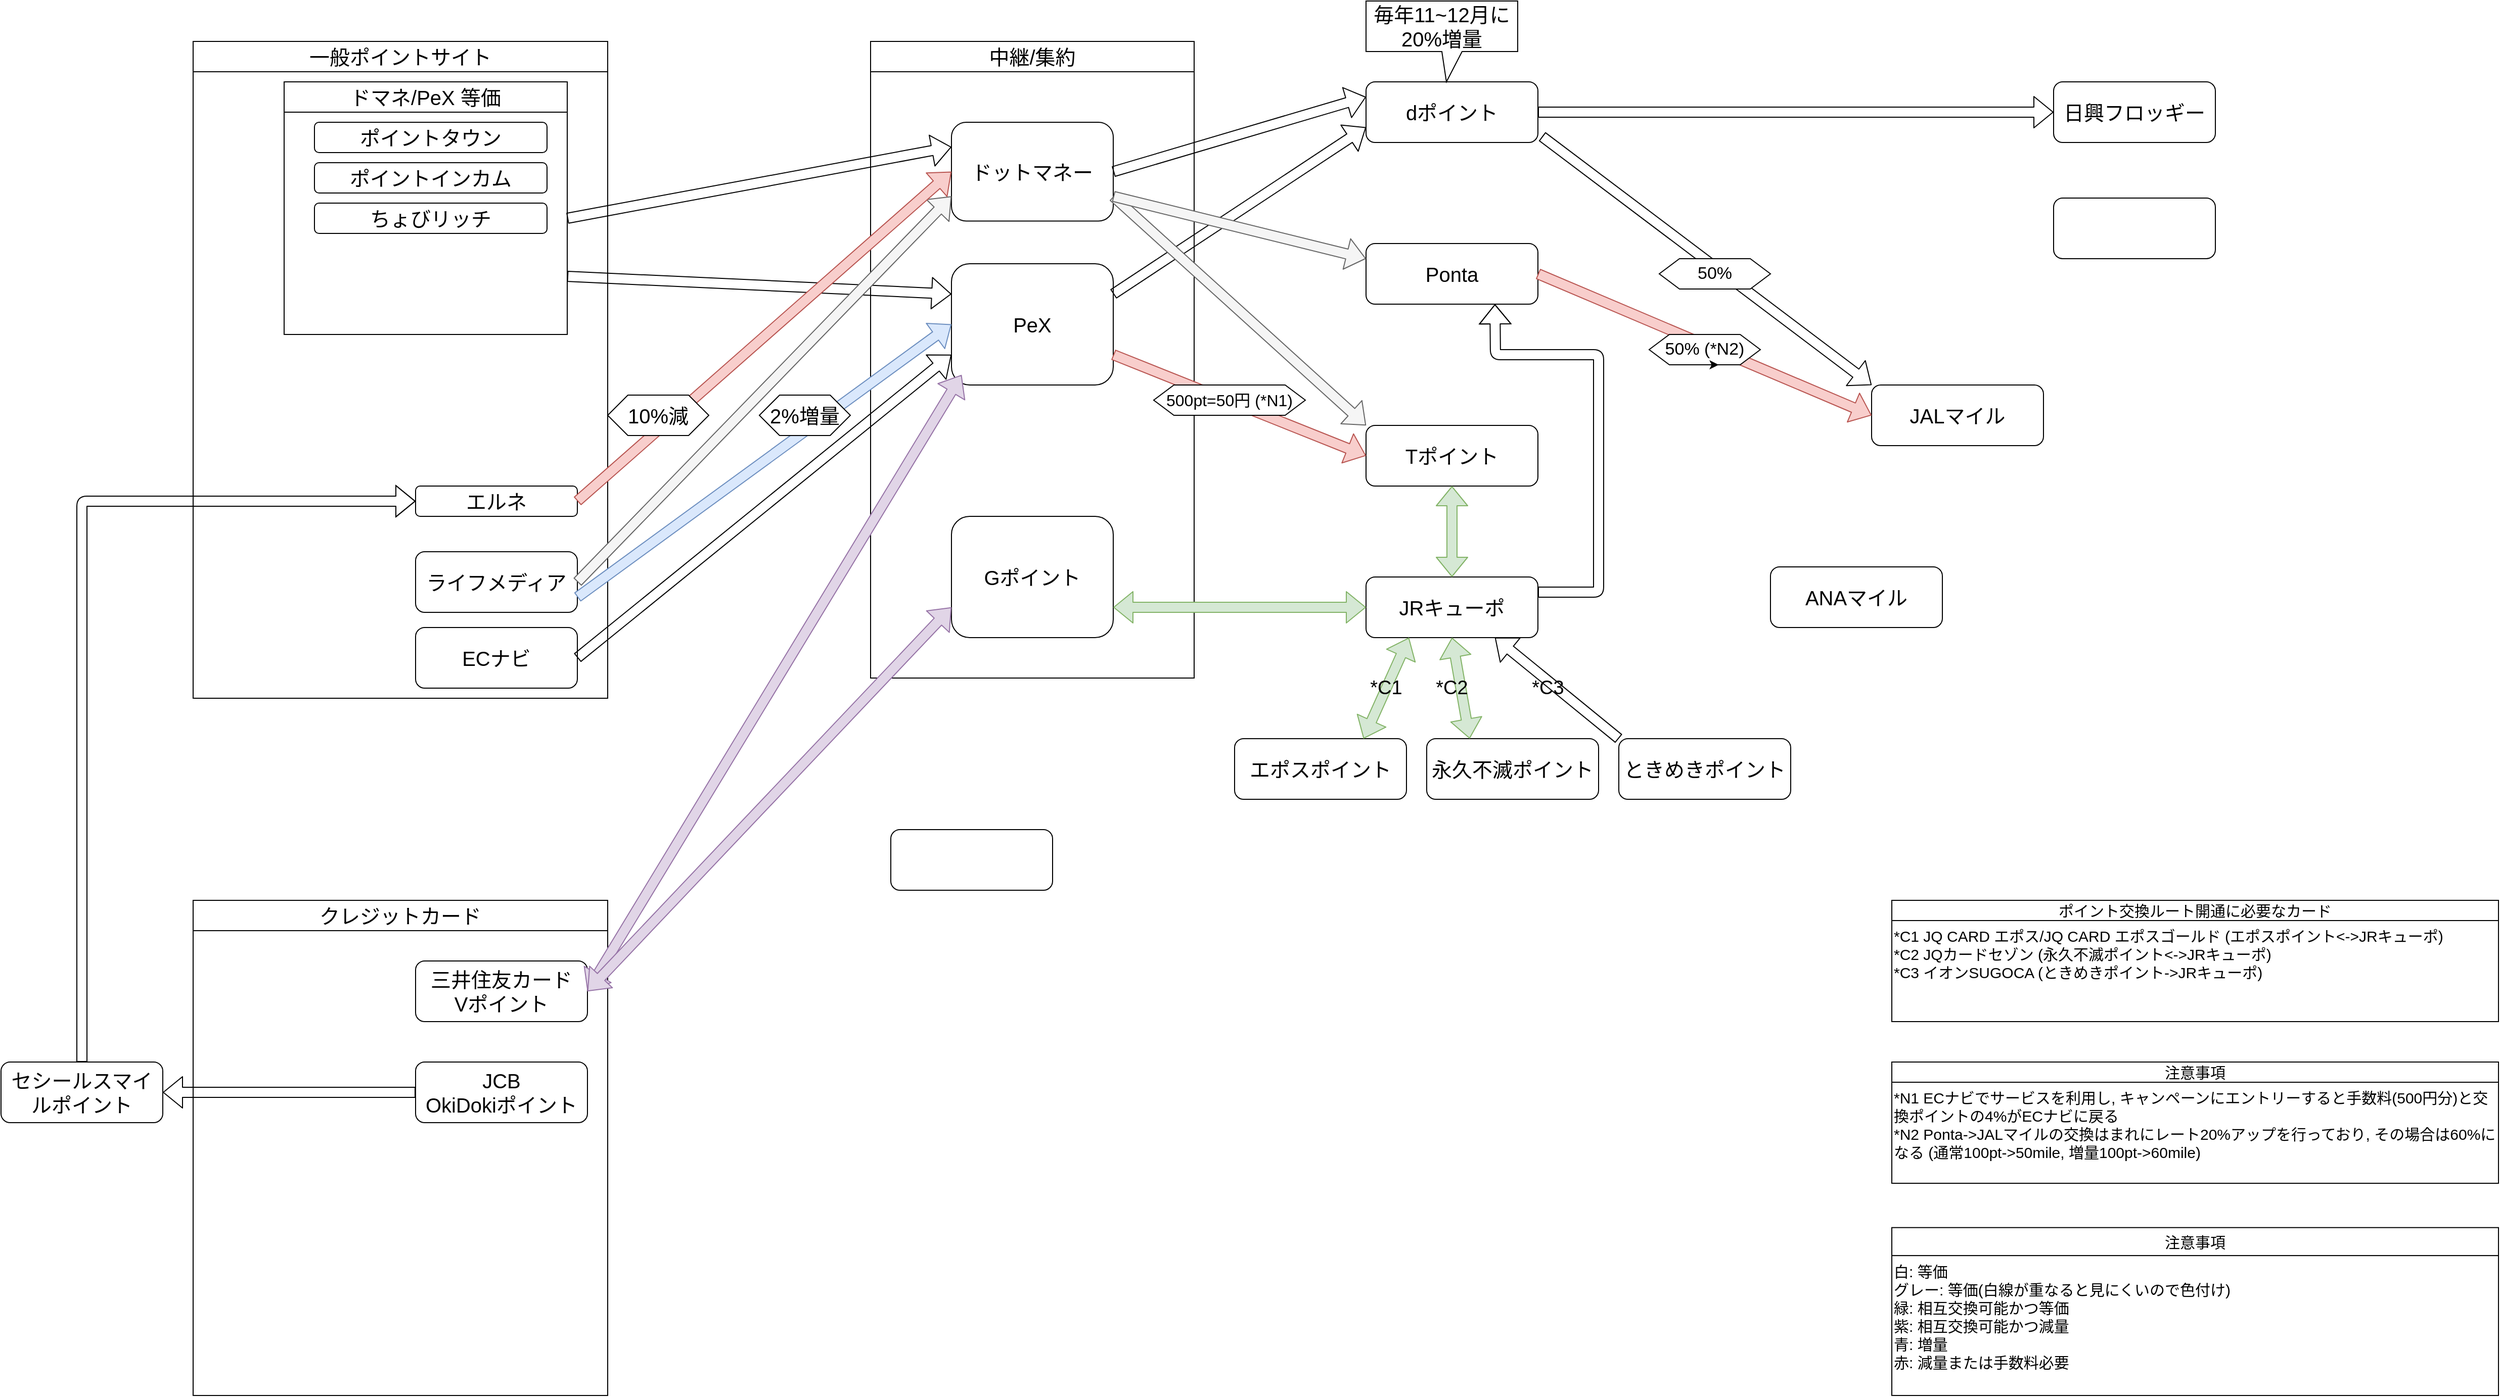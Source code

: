 <mxfile version="14.8.0" type="github">
  <diagram id="JNALb2PzPKqTstAHPSO6" name="ポイントフロー">
    <mxGraphModel dx="2037" dy="1060" grid="1" gridSize="10" guides="1" tooltips="1" connect="1" arrows="1" fold="1" page="1" pageScale="1" pageWidth="4681" pageHeight="3300" math="0" shadow="0">
      <root>
        <mxCell id="0" />
        <mxCell id="1" parent="0" />
        <mxCell id="eb8NVAbyXiwgKea17MFX-14" value="" style="rounded=0;whiteSpace=wrap;html=1;fontSize=20;fillColor=none;" parent="1" vertex="1">
          <mxGeometry x="2110" y="300" width="320" height="600" as="geometry" />
        </mxCell>
        <mxCell id="n4ACcEZn-75h-fmExN6u-18" value="" style="rounded=0;whiteSpace=wrap;html=1;fontSize=20;fillColor=none;" parent="1" vertex="1">
          <mxGeometry x="1440" y="300" width="410" height="620" as="geometry" />
        </mxCell>
        <mxCell id="n4ACcEZn-75h-fmExN6u-24" value="" style="rounded=0;whiteSpace=wrap;html=1;fontSize=20;align=left;fillColor=none;" parent="1" vertex="1">
          <mxGeometry x="1440" y="1150" width="410" height="460" as="geometry" />
        </mxCell>
        <mxCell id="n4ACcEZn-75h-fmExN6u-7" value="&lt;div style=&quot;font-size: 20px;&quot;&gt;&lt;font style=&quot;font-size: 20px;&quot;&gt;PeX&lt;/font&gt;&lt;/div&gt;" style="rounded=1;whiteSpace=wrap;html=1;fontSize=20;" parent="1" vertex="1">
          <mxGeometry x="2190" y="490" width="160" height="120" as="geometry" />
        </mxCell>
        <mxCell id="n4ACcEZn-75h-fmExN6u-8" value="&lt;font style=&quot;font-size: 20px;&quot;&gt;ドットマネー&lt;/font&gt;" style="rounded=1;whiteSpace=wrap;html=1;fontSize=20;" parent="1" vertex="1">
          <mxGeometry x="2190" y="350" width="160" height="97.76" as="geometry" />
        </mxCell>
        <mxCell id="n4ACcEZn-75h-fmExN6u-9" value="" style="rounded=1;whiteSpace=wrap;html=1;fontSize=20;" parent="1" vertex="1">
          <mxGeometry x="2130" y="1050" width="160" height="60" as="geometry" />
        </mxCell>
        <mxCell id="n4ACcEZn-75h-fmExN6u-10" value="&lt;div style=&quot;font-size: 20px;&quot;&gt;&lt;font style=&quot;font-size: 20px;&quot;&gt;ECナビ&lt;/font&gt;&lt;/div&gt;" style="rounded=1;whiteSpace=wrap;html=1;fontSize=20;" parent="1" vertex="1">
          <mxGeometry x="1660" y="850" width="160" height="60" as="geometry" />
        </mxCell>
        <mxCell id="n4ACcEZn-75h-fmExN6u-11" value="&lt;font style=&quot;font-size: 20px;&quot;&gt;ライフメディア&lt;br style=&quot;font-size: 20px;&quot;&gt;&lt;/font&gt;" style="rounded=1;whiteSpace=wrap;html=1;fontSize=20;" parent="1" vertex="1">
          <mxGeometry x="1660" y="775" width="160" height="60" as="geometry" />
        </mxCell>
        <mxCell id="n4ACcEZn-75h-fmExN6u-13" value="" style="shape=flexArrow;endArrow=classic;html=1;fontSize=20;exitX=1;exitY=0.5;exitDx=0;exitDy=0;entryX=0;entryY=0.75;entryDx=0;entryDy=0;" parent="1" source="n4ACcEZn-75h-fmExN6u-10" target="n4ACcEZn-75h-fmExN6u-7" edge="1">
          <mxGeometry width="50" height="50" relative="1" as="geometry">
            <mxPoint x="1820" y="800" as="sourcePoint" />
            <mxPoint x="2030" y="830" as="targetPoint" />
          </mxGeometry>
        </mxCell>
        <mxCell id="n4ACcEZn-75h-fmExN6u-14" value="" style="shape=flexArrow;endArrow=classic;html=1;fontSize=20;entryX=0;entryY=0.5;entryDx=0;entryDy=0;exitX=1;exitY=0.75;exitDx=0;exitDy=0;fillColor=#dae8fc;strokeColor=#6c8ebf;" parent="1" source="n4ACcEZn-75h-fmExN6u-11" target="n4ACcEZn-75h-fmExN6u-7" edge="1">
          <mxGeometry width="50" height="50" relative="1" as="geometry">
            <mxPoint x="1810" y="690" as="sourcePoint" />
            <mxPoint x="1870" y="640" as="targetPoint" />
          </mxGeometry>
        </mxCell>
        <mxCell id="n4ACcEZn-75h-fmExN6u-19" value="一般ポイントサイト" style="whiteSpace=wrap;html=1;fontSize=20;" parent="1" vertex="1">
          <mxGeometry x="1440" y="270" width="410" height="30" as="geometry" />
        </mxCell>
        <mxCell id="n4ACcEZn-75h-fmExN6u-22" value="" style="shape=flexArrow;endArrow=classic;html=1;fontSize=20;entryX=0;entryY=0.25;entryDx=0;entryDy=0;exitX=1;exitY=0.5;exitDx=0;exitDy=0;" parent="1" source="n4ACcEZn-75h-fmExN6u-47" target="n4ACcEZn-75h-fmExN6u-8" edge="1">
          <mxGeometry width="50" height="50" relative="1" as="geometry">
            <mxPoint x="1830" y="525" as="sourcePoint" />
            <mxPoint x="1910" y="540" as="targetPoint" />
          </mxGeometry>
        </mxCell>
        <mxCell id="n4ACcEZn-75h-fmExN6u-23" value="" style="shape=flexArrow;endArrow=classic;html=1;fontSize=20;entryX=0;entryY=0.25;entryDx=0;entryDy=0;exitX=1;exitY=0.75;exitDx=0;exitDy=0;" parent="1" source="n4ACcEZn-75h-fmExN6u-47" target="n4ACcEZn-75h-fmExN6u-7" edge="1">
          <mxGeometry width="50" height="50" relative="1" as="geometry">
            <mxPoint x="1830" y="565" as="sourcePoint" />
            <mxPoint x="1920" y="585" as="targetPoint" />
          </mxGeometry>
        </mxCell>
        <mxCell id="n4ACcEZn-75h-fmExN6u-25" value="&lt;div&gt;三井住友カード&lt;/div&gt;&lt;div&gt;Vポイント&lt;br&gt;&lt;/div&gt;" style="rounded=1;whiteSpace=wrap;html=1;fontSize=20;align=center;" parent="1" vertex="1">
          <mxGeometry x="1660" y="1180" width="170" height="60" as="geometry" />
        </mxCell>
        <mxCell id="n4ACcEZn-75h-fmExN6u-31" value="&lt;div align=&quot;center&quot;&gt;2%増量&lt;/div&gt;" style="shape=hexagon;perimeter=hexagonPerimeter2;whiteSpace=wrap;html=1;fixedSize=1;fontSize=20;align=center;" parent="1" vertex="1">
          <mxGeometry x="2000" y="620" width="90" height="40" as="geometry" />
        </mxCell>
        <mxCell id="n4ACcEZn-75h-fmExN6u-32" value="" style="shape=flexArrow;endArrow=classic;html=1;fontSize=20;entryX=0;entryY=0.25;entryDx=0;entryDy=0;exitX=1;exitY=0.5;exitDx=0;exitDy=0;" parent="1" source="n4ACcEZn-75h-fmExN6u-8" target="n4ACcEZn-75h-fmExN6u-4" edge="1">
          <mxGeometry width="50" height="50" relative="1" as="geometry">
            <mxPoint x="2190" y="500" as="sourcePoint" />
            <mxPoint x="2240" y="450" as="targetPoint" />
          </mxGeometry>
        </mxCell>
        <mxCell id="n4ACcEZn-75h-fmExN6u-33" value="" style="shape=flexArrow;endArrow=classic;html=1;fontSize=20;entryX=0;entryY=0.75;entryDx=0;entryDy=0;exitX=1;exitY=0.25;exitDx=0;exitDy=0;" parent="1" source="n4ACcEZn-75h-fmExN6u-7" target="n4ACcEZn-75h-fmExN6u-4" edge="1">
          <mxGeometry width="50" height="50" relative="1" as="geometry">
            <mxPoint x="2340" y="700" as="sourcePoint" />
            <mxPoint x="2250" y="700" as="targetPoint" />
          </mxGeometry>
        </mxCell>
        <mxCell id="n4ACcEZn-75h-fmExN6u-16" value="" style="shape=flexArrow;endArrow=classic;html=1;fontSize=20;entryX=0;entryY=0.75;entryDx=0;entryDy=0;exitX=1;exitY=0.5;exitDx=0;exitDy=0;fillColor=#f5f5f5;strokeColor=#666666;" parent="1" source="n4ACcEZn-75h-fmExN6u-11" target="n4ACcEZn-75h-fmExN6u-8" edge="1">
          <mxGeometry width="50" height="50" relative="1" as="geometry">
            <mxPoint x="1820" y="655" as="sourcePoint" />
            <mxPoint x="1870" y="605" as="targetPoint" />
          </mxGeometry>
        </mxCell>
        <mxCell id="n4ACcEZn-75h-fmExN6u-35" value="" style="shape=flexArrow;endArrow=classic;startArrow=classic;html=1;fontSize=20;exitX=1;exitY=0.5;exitDx=0;exitDy=0;fillColor=#e1d5e7;strokeColor=#9673a6;" parent="1" source="n4ACcEZn-75h-fmExN6u-25" edge="1">
          <mxGeometry width="50" height="50" relative="1" as="geometry">
            <mxPoint x="1840" y="1030" as="sourcePoint" />
            <mxPoint x="2200" y="600" as="targetPoint" />
          </mxGeometry>
        </mxCell>
        <mxCell id="n4ACcEZn-75h-fmExN6u-36" value="&lt;div align=&quot;center&quot;&gt;クレジットカード&lt;br&gt;&lt;/div&gt;" style="rounded=0;whiteSpace=wrap;html=1;fontSize=20;align=center;" parent="1" vertex="1">
          <mxGeometry x="1440" y="1120" width="410" height="30" as="geometry" />
        </mxCell>
        <mxCell id="n4ACcEZn-75h-fmExN6u-47" value="" style="rounded=0;whiteSpace=wrap;html=1;fontSize=20;align=left;fillColor=none;verticalAlign=top;" parent="1" vertex="1">
          <mxGeometry x="1530" y="330" width="280" height="230" as="geometry" />
        </mxCell>
        <mxCell id="n4ACcEZn-75h-fmExN6u-48" value="ドマネ/PeX 等価" style="rounded=0;whiteSpace=wrap;html=1;fontSize=20;align=center;" parent="1" vertex="1">
          <mxGeometry x="1530" y="310" width="280" height="30" as="geometry" />
        </mxCell>
        <mxCell id="n4ACcEZn-75h-fmExN6u-51" value="ポイントタウン" style="rounded=1;whiteSpace=wrap;html=1;fontSize=20;align=center;" parent="1" vertex="1">
          <mxGeometry x="1560" y="350" width="230" height="30" as="geometry" />
        </mxCell>
        <mxCell id="n4ACcEZn-75h-fmExN6u-52" value="ポイントインカム" style="rounded=1;whiteSpace=wrap;html=1;fontSize=20;align=center;" parent="1" vertex="1">
          <mxGeometry x="1560" y="390" width="230" height="30" as="geometry" />
        </mxCell>
        <mxCell id="n4ACcEZn-75h-fmExN6u-53" value="ちょびリッチ" style="rounded=1;whiteSpace=wrap;html=1;fontSize=20;align=center;" parent="1" vertex="1">
          <mxGeometry x="1560" y="430" width="230" height="30" as="geometry" />
        </mxCell>
        <mxCell id="n4ACcEZn-75h-fmExN6u-61" value="&lt;div&gt;JCB&lt;/div&gt;&lt;div&gt;OkiDokiポイント&lt;br&gt;&lt;/div&gt;" style="rounded=1;whiteSpace=wrap;html=1;fontSize=20;align=center;" parent="1" vertex="1">
          <mxGeometry x="1660" y="1280" width="170" height="60" as="geometry" />
        </mxCell>
        <mxCell id="eb8NVAbyXiwgKea17MFX-3" value="セシールスマイルポイント" style="rounded=1;whiteSpace=wrap;html=1;fontSize=20;" parent="1" vertex="1">
          <mxGeometry x="1250" y="1280" width="160" height="60" as="geometry" />
        </mxCell>
        <mxCell id="eb8NVAbyXiwgKea17MFX-6" value="エルネ" style="rounded=1;whiteSpace=wrap;html=1;fontSize=20;" parent="1" vertex="1">
          <mxGeometry x="1660" y="710" width="160" height="30" as="geometry" />
        </mxCell>
        <mxCell id="eb8NVAbyXiwgKea17MFX-7" value="" style="shape=flexArrow;endArrow=classic;html=1;fontSize=20;entryX=1;entryY=0.5;entryDx=0;entryDy=0;exitX=0;exitY=0.5;exitDx=0;exitDy=0;" parent="1" source="n4ACcEZn-75h-fmExN6u-61" target="eb8NVAbyXiwgKea17MFX-3" edge="1">
          <mxGeometry width="50" height="50" relative="1" as="geometry">
            <mxPoint x="1490" y="1135" as="sourcePoint" />
            <mxPoint x="1540" y="1085" as="targetPoint" />
          </mxGeometry>
        </mxCell>
        <mxCell id="eb8NVAbyXiwgKea17MFX-8" value="" style="shape=flexArrow;endArrow=classic;html=1;fontSize=20;exitX=0.5;exitY=0;exitDx=0;exitDy=0;entryX=0;entryY=0.5;entryDx=0;entryDy=0;" parent="1" source="eb8NVAbyXiwgKea17MFX-3" target="eb8NVAbyXiwgKea17MFX-6" edge="1">
          <mxGeometry width="50" height="50" relative="1" as="geometry">
            <mxPoint x="1330" y="1070" as="sourcePoint" />
            <mxPoint x="1330" y="660" as="targetPoint" />
            <Array as="points">
              <mxPoint x="1330" y="725" />
            </Array>
          </mxGeometry>
        </mxCell>
        <mxCell id="eb8NVAbyXiwgKea17MFX-10" value="" style="shape=flexArrow;endArrow=classic;html=1;fontSize=20;entryX=0;entryY=0.5;entryDx=0;entryDy=0;fillColor=#f8cecc;strokeColor=#b85450;exitX=1;exitY=0.5;exitDx=0;exitDy=0;" parent="1" source="eb8NVAbyXiwgKea17MFX-6" target="n4ACcEZn-75h-fmExN6u-8" edge="1">
          <mxGeometry width="50" height="50" relative="1" as="geometry">
            <mxPoint x="1820" y="680" as="sourcePoint" />
            <mxPoint x="1870" y="630" as="targetPoint" />
          </mxGeometry>
        </mxCell>
        <mxCell id="eb8NVAbyXiwgKea17MFX-11" value="10%減" style="shape=hexagon;perimeter=hexagonPerimeter2;whiteSpace=wrap;html=1;fixedSize=1;fontSize=20;" parent="1" vertex="1">
          <mxGeometry x="1850" y="620" width="100" height="40" as="geometry" />
        </mxCell>
        <mxCell id="eb8NVAbyXiwgKea17MFX-15" value="中継/集約" style="rounded=0;whiteSpace=wrap;html=1;fontSize=20;" parent="1" vertex="1">
          <mxGeometry x="2110" y="270" width="320" height="30" as="geometry" />
        </mxCell>
        <mxCell id="0r6g7IO5Q1uZSNd1gTx7-1" value="JRキューポ" style="rounded=1;whiteSpace=wrap;html=1;fontSize=20;" parent="1" vertex="1">
          <mxGeometry x="2600" y="800" width="170" height="60" as="geometry" />
        </mxCell>
        <mxCell id="0r6g7IO5Q1uZSNd1gTx7-4" value="&lt;div style=&quot;font-size: 20px&quot;&gt;Gポイント&lt;/div&gt;" style="rounded=1;whiteSpace=wrap;html=1;fontSize=20;" parent="1" vertex="1">
          <mxGeometry x="2190" y="740" width="160" height="120" as="geometry" />
        </mxCell>
        <mxCell id="0r6g7IO5Q1uZSNd1gTx7-5" value="" style="shape=flexArrow;endArrow=classic;startArrow=classic;html=1;exitX=1;exitY=0.5;exitDx=0;exitDy=0;entryX=0;entryY=0.75;entryDx=0;entryDy=0;fillColor=#e1d5e7;strokeColor=#9673a6;" parent="1" source="n4ACcEZn-75h-fmExN6u-25" target="0r6g7IO5Q1uZSNd1gTx7-4" edge="1">
          <mxGeometry width="50" height="50" relative="1" as="geometry">
            <mxPoint x="1960" y="1220" as="sourcePoint" />
            <mxPoint x="2080" y="1000" as="targetPoint" />
          </mxGeometry>
        </mxCell>
        <mxCell id="0r6g7IO5Q1uZSNd1gTx7-8" value="" style="shape=flexArrow;endArrow=classic;startArrow=classic;html=1;exitX=1;exitY=0.75;exitDx=0;exitDy=0;entryX=0;entryY=0.5;entryDx=0;entryDy=0;fillColor=#d5e8d4;strokeColor=#82b366;" parent="1" source="0r6g7IO5Q1uZSNd1gTx7-4" target="0r6g7IO5Q1uZSNd1gTx7-1" edge="1">
          <mxGeometry width="50" height="50" relative="1" as="geometry">
            <mxPoint x="2470" y="790" as="sourcePoint" />
            <mxPoint x="2520" y="740" as="targetPoint" />
          </mxGeometry>
        </mxCell>
        <mxCell id="0r6g7IO5Q1uZSNd1gTx7-9" value="Tポイント" style="rounded=1;whiteSpace=wrap;html=1;fontSize=20;" parent="1" vertex="1">
          <mxGeometry x="2600" y="650" width="170" height="60" as="geometry" />
        </mxCell>
        <mxCell id="0r6g7IO5Q1uZSNd1gTx7-10" value="" style="shape=flexArrow;endArrow=classic;startArrow=classic;html=1;exitX=0.5;exitY=0;exitDx=0;exitDy=0;entryX=0.5;entryY=1;entryDx=0;entryDy=0;fillColor=#d5e8d4;strokeColor=#82b366;" parent="1" source="0r6g7IO5Q1uZSNd1gTx7-1" target="0r6g7IO5Q1uZSNd1gTx7-9" edge="1">
          <mxGeometry width="50" height="50" relative="1" as="geometry">
            <mxPoint x="2440" y="750" as="sourcePoint" />
            <mxPoint x="2500" y="740" as="targetPoint" />
          </mxGeometry>
        </mxCell>
        <mxCell id="0r6g7IO5Q1uZSNd1gTx7-12" value="永久不滅ポイント" style="rounded=1;whiteSpace=wrap;html=1;fontSize=20;" parent="1" vertex="1">
          <mxGeometry x="2660" y="960" width="170" height="60" as="geometry" />
        </mxCell>
        <mxCell id="0r6g7IO5Q1uZSNd1gTx7-13" value="" style="shape=flexArrow;endArrow=classic;html=1;entryX=0;entryY=0.5;entryDx=0;entryDy=0;exitX=1;exitY=0.75;exitDx=0;exitDy=0;fillColor=#f8cecc;strokeColor=#b85450;" parent="1" source="n4ACcEZn-75h-fmExN6u-7" target="0r6g7IO5Q1uZSNd1gTx7-9" edge="1">
          <mxGeometry width="50" height="50" relative="1" as="geometry">
            <mxPoint x="2360" y="600" as="sourcePoint" />
            <mxPoint x="2410" y="550" as="targetPoint" />
          </mxGeometry>
        </mxCell>
        <mxCell id="0r6g7IO5Q1uZSNd1gTx7-14" value="&lt;div&gt;500pt=50円 (&lt;span&gt;*N&lt;/span&gt;&lt;span&gt;1)&lt;/span&gt;&lt;/div&gt;" style="shape=hexagon;perimeter=hexagonPerimeter2;whiteSpace=wrap;html=1;fixedSize=1;fontSize=16;" parent="1" vertex="1">
          <mxGeometry x="2390" y="610" width="150" height="30" as="geometry" />
        </mxCell>
        <mxCell id="0r6g7IO5Q1uZSNd1gTx7-15" value="" style="shape=flexArrow;endArrow=classic;startArrow=classic;html=1;fillColor=#d5e8d4;strokeColor=#82b366;exitX=0.25;exitY=0;exitDx=0;exitDy=0;entryX=0.5;entryY=1;entryDx=0;entryDy=0;" parent="1" source="0r6g7IO5Q1uZSNd1gTx7-12" target="0r6g7IO5Q1uZSNd1gTx7-1" edge="1">
          <mxGeometry width="50" height="50" relative="1" as="geometry">
            <mxPoint x="2760" y="960" as="sourcePoint" />
            <mxPoint x="2720" y="870" as="targetPoint" />
          </mxGeometry>
        </mxCell>
        <mxCell id="kb6ahVInnKZUIDJ3Hx-f-1" value="JALマイル" style="rounded=1;whiteSpace=wrap;html=1;fontSize=20;" parent="1" vertex="1">
          <mxGeometry x="3100" y="610" width="170" height="60" as="geometry" />
        </mxCell>
        <mxCell id="kb6ahVInnKZUIDJ3Hx-f-2" value="ANAマイル" style="rounded=1;whiteSpace=wrap;html=1;fontSize=20;" parent="1" vertex="1">
          <mxGeometry x="3000" y="790" width="170" height="60" as="geometry" />
        </mxCell>
        <mxCell id="kb6ahVInnKZUIDJ3Hx-f-3" value="Ponta" style="rounded=1;whiteSpace=wrap;html=1;align=center;fontSize=20;" parent="1" vertex="1">
          <mxGeometry x="2600" y="470" width="170" height="60" as="geometry" />
        </mxCell>
        <mxCell id="kb6ahVInnKZUIDJ3Hx-f-4" value="" style="group" parent="1" vertex="1" connectable="0">
          <mxGeometry x="2600" y="235" width="170" height="135" as="geometry" />
        </mxCell>
        <mxCell id="n4ACcEZn-75h-fmExN6u-4" value="&lt;div style=&quot;font-size: 20px;&quot; align=&quot;center&quot;&gt;&lt;font style=&quot;font-size: 20px;&quot;&gt;dポイント&lt;/font&gt;&lt;/div&gt;" style="rounded=1;whiteSpace=wrap;html=1;align=center;fontSize=20;" parent="kb6ahVInnKZUIDJ3Hx-f-4" vertex="1">
          <mxGeometry y="75" width="170" height="60" as="geometry" />
        </mxCell>
        <mxCell id="kb6ahVInnKZUIDJ3Hx-f-5" value="" style="shape=flexArrow;endArrow=classic;html=1;exitX=1;exitY=0.25;exitDx=0;exitDy=0;entryX=0.75;entryY=1;entryDx=0;entryDy=0;" parent="1" source="0r6g7IO5Q1uZSNd1gTx7-1" target="kb6ahVInnKZUIDJ3Hx-f-3" edge="1">
          <mxGeometry width="50" height="50" relative="1" as="geometry">
            <mxPoint x="2790" y="830" as="sourcePoint" />
            <mxPoint x="2730" y="580" as="targetPoint" />
            <Array as="points">
              <mxPoint x="2830" y="815" />
              <mxPoint x="2830" y="580" />
              <mxPoint x="2728" y="580" />
            </Array>
          </mxGeometry>
        </mxCell>
        <mxCell id="rARvepKuOwMLc6lqj7yM-1" value="エポスポイント" style="rounded=1;whiteSpace=wrap;html=1;fontSize=20;" parent="1" vertex="1">
          <mxGeometry x="2470" y="960" width="170" height="60" as="geometry" />
        </mxCell>
        <mxCell id="rARvepKuOwMLc6lqj7yM-2" value="" style="shape=flexArrow;endArrow=classic;startArrow=classic;html=1;entryX=0.25;entryY=1;entryDx=0;entryDy=0;exitX=0.75;exitY=0;exitDx=0;exitDy=0;fillColor=#d5e8d4;strokeColor=#82b366;" parent="1" source="rARvepKuOwMLc6lqj7yM-1" target="0r6g7IO5Q1uZSNd1gTx7-1" edge="1">
          <mxGeometry width="50" height="50" relative="1" as="geometry">
            <mxPoint x="2580" y="960" as="sourcePoint" />
            <mxPoint x="2630" y="910" as="targetPoint" />
          </mxGeometry>
        </mxCell>
        <mxCell id="rARvepKuOwMLc6lqj7yM-3" value="" style="shape=flexArrow;endArrow=classic;html=1;entryX=0;entryY=0.5;entryDx=0;entryDy=0;exitX=1;exitY=0.5;exitDx=0;exitDy=0;fillColor=#f8cecc;strokeColor=#b85450;" parent="1" source="kb6ahVInnKZUIDJ3Hx-f-3" target="kb6ahVInnKZUIDJ3Hx-f-1" edge="1">
          <mxGeometry width="50" height="50" relative="1" as="geometry">
            <mxPoint x="2790" y="530" as="sourcePoint" />
            <mxPoint x="2840" y="480" as="targetPoint" />
          </mxGeometry>
        </mxCell>
        <mxCell id="rARvepKuOwMLc6lqj7yM-4" value="50% (*N2)" style="shape=hexagon;perimeter=hexagonPerimeter2;whiteSpace=wrap;html=1;fixedSize=1;fontSize=17;" parent="1" vertex="1">
          <mxGeometry x="2880" y="560" width="110" height="30" as="geometry" />
        </mxCell>
        <mxCell id="rARvepKuOwMLc6lqj7yM-5" value="" style="shape=flexArrow;endArrow=classic;html=1;fontSize=17;entryX=0;entryY=0;entryDx=0;entryDy=0;exitX=1;exitY=0.75;exitDx=0;exitDy=0;fillColor=#f5f5f5;strokeColor=#666666;" parent="1" source="n4ACcEZn-75h-fmExN6u-8" target="0r6g7IO5Q1uZSNd1gTx7-9" edge="1">
          <mxGeometry width="50" height="50" relative="1" as="geometry">
            <mxPoint x="2380" y="480" as="sourcePoint" />
            <mxPoint x="2430" y="430" as="targetPoint" />
          </mxGeometry>
        </mxCell>
        <mxCell id="rARvepKuOwMLc6lqj7yM-7" value="" style="shape=flexArrow;endArrow=classic;html=1;fontSize=17;entryX=0;entryY=0.25;entryDx=0;entryDy=0;exitX=1;exitY=0.75;exitDx=0;exitDy=0;fillColor=#f5f5f5;strokeColor=#666666;" parent="1" source="n4ACcEZn-75h-fmExN6u-8" target="kb6ahVInnKZUIDJ3Hx-f-3" edge="1">
          <mxGeometry width="50" height="50" relative="1" as="geometry">
            <mxPoint x="2390" y="460" as="sourcePoint" />
            <mxPoint x="2440" y="410" as="targetPoint" />
          </mxGeometry>
        </mxCell>
        <mxCell id="n4ACcEZn-75h-fmExN6u-6" value="毎年11~12月に20%増量" style="shape=callout;whiteSpace=wrap;html=1;perimeter=calloutPerimeter;fontSize=20;position2=0.53;" parent="1" vertex="1">
          <mxGeometry x="2600" y="230" width="150" height="80" as="geometry" />
        </mxCell>
        <mxCell id="rZXJAhksHCK-96D58tUN-5" value="" style="group" parent="1" vertex="1" connectable="0">
          <mxGeometry x="3120" y="1270" width="600" height="130" as="geometry" />
        </mxCell>
        <mxCell id="rZXJAhksHCK-96D58tUN-6" value="" style="group" parent="rZXJAhksHCK-96D58tUN-5" vertex="1" connectable="0">
          <mxGeometry y="10" width="600" height="120" as="geometry" />
        </mxCell>
        <mxCell id="rZXJAhksHCK-96D58tUN-2" value="&lt;font style=&quot;font-size: 15px&quot;&gt;*N1 ECナビでサービスを利用し, キャンペーンにエントリーすると手数料(500円分)と交換ポイントの4%がECナビに戻る&lt;br&gt;*N2 Ponta-&amp;gt;JALマイルの交換はまれにレート20%アップを行っており, その場合は60%になる (通常100pt-&amp;gt;50mile, 増量100pt-&amp;gt;60mile)&lt;/font&gt;" style="rounded=0;whiteSpace=wrap;html=1;fontSize=12;align=left;verticalAlign=top;" parent="rZXJAhksHCK-96D58tUN-6" vertex="1">
          <mxGeometry y="20" width="600" height="100" as="geometry" />
        </mxCell>
        <mxCell id="rZXJAhksHCK-96D58tUN-4" value="&lt;font style=&quot;font-size: 15px&quot;&gt;注意事項&lt;/font&gt;" style="rounded=0;whiteSpace=wrap;html=1;fontSize=14;align=center;" parent="rZXJAhksHCK-96D58tUN-6" vertex="1">
          <mxGeometry width="600" height="20" as="geometry" />
        </mxCell>
        <mxCell id="rZXJAhksHCK-96D58tUN-9" value="" style="group" parent="1" vertex="1" connectable="0">
          <mxGeometry x="3120" y="1110" width="600" height="130" as="geometry" />
        </mxCell>
        <mxCell id="rZXJAhksHCK-96D58tUN-10" value="" style="group" parent="rZXJAhksHCK-96D58tUN-9" vertex="1" connectable="0">
          <mxGeometry y="10" width="600" height="120" as="geometry" />
        </mxCell>
        <mxCell id="rZXJAhksHCK-96D58tUN-11" value="&lt;font style=&quot;font-size: 15px&quot;&gt;*C1 JQ CARD エポス/JQ CARD エポスゴールド (エポスポイント&amp;lt;-&amp;gt;JRキューポ)&lt;br&gt;*C2 JQカードセゾン (永久不滅ポイント&amp;lt;-&amp;gt;JRキューポ)&lt;br&gt;*C3 イオンSUGOCA (ときめきポイント-&amp;gt;JRキューポ)&lt;br&gt;&lt;/font&gt;" style="rounded=0;whiteSpace=wrap;html=1;fontSize=12;align=left;verticalAlign=top;" parent="rZXJAhksHCK-96D58tUN-10" vertex="1">
          <mxGeometry y="20" width="600" height="100" as="geometry" />
        </mxCell>
        <mxCell id="rZXJAhksHCK-96D58tUN-12" value="&lt;font style=&quot;font-size: 15px&quot;&gt;ポイント交換ルート開通に必要なカード&lt;/font&gt;" style="rounded=0;whiteSpace=wrap;html=1;fontSize=14;align=center;" parent="rZXJAhksHCK-96D58tUN-10" vertex="1">
          <mxGeometry width="600" height="20" as="geometry" />
        </mxCell>
        <mxCell id="35Za1Qmwk_jCWzCy-l4y-2" value="*C1" style="text;html=1;strokeColor=none;fillColor=none;align=center;verticalAlign=middle;whiteSpace=wrap;rounded=0;fontSize=19;" parent="1" vertex="1">
          <mxGeometry x="2600" y="900" width="40" height="20" as="geometry" />
        </mxCell>
        <mxCell id="35Za1Qmwk_jCWzCy-l4y-3" value="*C2" style="text;html=1;strokeColor=none;fillColor=none;align=center;verticalAlign=middle;whiteSpace=wrap;rounded=0;fontSize=19;" parent="1" vertex="1">
          <mxGeometry x="2665" y="900" width="40" height="20" as="geometry" />
        </mxCell>
        <mxCell id="lN5nsVR4za2gzK-BzXJi-1" value="" style="group" parent="1" vertex="1" connectable="0">
          <mxGeometry x="3120" y="1430" width="600" height="180" as="geometry" />
        </mxCell>
        <mxCell id="lN5nsVR4za2gzK-BzXJi-2" value="" style="group" parent="lN5nsVR4za2gzK-BzXJi-1" vertex="1" connectable="0">
          <mxGeometry y="13.846" width="600" height="166.154" as="geometry" />
        </mxCell>
        <mxCell id="lN5nsVR4za2gzK-BzXJi-3" value="&lt;font style=&quot;font-size: 15px&quot;&gt;白: 等価&lt;br&gt;グレー: 等価(白線が重なると見にくいので色付け)&lt;br&gt;緑: 相互交換可能かつ等価&lt;br&gt;紫: 相互交換可能かつ減量&lt;br&gt;青: 増量&lt;br&gt;赤: 減量または手数料必要&lt;/font&gt;" style="rounded=0;whiteSpace=wrap;html=1;fontSize=12;align=left;verticalAlign=top;" parent="lN5nsVR4za2gzK-BzXJi-2" vertex="1">
          <mxGeometry y="27.692" width="600" height="138.462" as="geometry" />
        </mxCell>
        <mxCell id="lN5nsVR4za2gzK-BzXJi-4" value="&lt;font style=&quot;font-size: 15px&quot;&gt;注意事項&lt;/font&gt;" style="rounded=0;whiteSpace=wrap;html=1;fontSize=14;align=center;" parent="lN5nsVR4za2gzK-BzXJi-2" vertex="1">
          <mxGeometry width="600" height="27.692" as="geometry" />
        </mxCell>
        <mxCell id="u_OpK2MBuBQUZOKGfSeV-1" value="" style="shape=flexArrow;endArrow=classic;html=1;exitX=1.024;exitY=0.9;exitDx=0;exitDy=0;exitPerimeter=0;entryX=0;entryY=0;entryDx=0;entryDy=0;" parent="1" source="n4ACcEZn-75h-fmExN6u-4" target="kb6ahVInnKZUIDJ3Hx-f-1" edge="1">
          <mxGeometry width="50" height="50" relative="1" as="geometry">
            <mxPoint x="2830" y="400" as="sourcePoint" />
            <mxPoint x="2880" y="350" as="targetPoint" />
          </mxGeometry>
        </mxCell>
        <mxCell id="u_OpK2MBuBQUZOKGfSeV-2" value="50%" style="shape=hexagon;perimeter=hexagonPerimeter2;whiteSpace=wrap;html=1;fixedSize=1;fontSize=17;" parent="1" vertex="1">
          <mxGeometry x="2890" y="485" width="110" height="30" as="geometry" />
        </mxCell>
        <mxCell id="u_OpK2MBuBQUZOKGfSeV-4" value="ときめきポイント" style="rounded=1;whiteSpace=wrap;html=1;fontSize=20;" parent="1" vertex="1">
          <mxGeometry x="2850" y="960" width="170" height="60" as="geometry" />
        </mxCell>
        <mxCell id="u_OpK2MBuBQUZOKGfSeV-6" value="" style="shape=flexArrow;endArrow=classic;html=1;entryX=0.75;entryY=1;entryDx=0;entryDy=0;exitX=0;exitY=0;exitDx=0;exitDy=0;" parent="1" source="u_OpK2MBuBQUZOKGfSeV-4" target="0r6g7IO5Q1uZSNd1gTx7-1" edge="1">
          <mxGeometry width="50" height="50" relative="1" as="geometry">
            <mxPoint x="2720" y="950" as="sourcePoint" />
            <mxPoint x="2770" y="900" as="targetPoint" />
          </mxGeometry>
        </mxCell>
        <mxCell id="u_OpK2MBuBQUZOKGfSeV-7" value="*C3" style="text;html=1;strokeColor=none;fillColor=none;align=center;verticalAlign=middle;whiteSpace=wrap;rounded=0;fontSize=19;" parent="1" vertex="1">
          <mxGeometry x="2760" y="900" width="40" height="20" as="geometry" />
        </mxCell>
        <mxCell id="JR7ZV2hf13WswEdfH_Xj-2" value="日興フロッギー" style="rounded=1;whiteSpace=wrap;html=1;fontSize=20;" vertex="1" parent="1">
          <mxGeometry x="3280" y="310" width="160" height="60" as="geometry" />
        </mxCell>
        <mxCell id="JR7ZV2hf13WswEdfH_Xj-3" value="" style="shape=flexArrow;endArrow=classic;html=1;entryX=0;entryY=0.5;entryDx=0;entryDy=0;exitX=1;exitY=0.5;exitDx=0;exitDy=0;" edge="1" parent="1" source="n4ACcEZn-75h-fmExN6u-4" target="JR7ZV2hf13WswEdfH_Xj-2">
          <mxGeometry width="50" height="50" relative="1" as="geometry">
            <mxPoint x="2820" y="330" as="sourcePoint" />
            <mxPoint x="2870" y="280" as="targetPoint" />
          </mxGeometry>
        </mxCell>
        <mxCell id="JR7ZV2hf13WswEdfH_Xj-5" value="" style="rounded=1;whiteSpace=wrap;html=1;fontSize=20;" vertex="1" parent="1">
          <mxGeometry x="3280" y="425" width="160" height="60" as="geometry" />
        </mxCell>
        <mxCell id="JR7ZV2hf13WswEdfH_Xj-7" style="edgeStyle=orthogonalEdgeStyle;rounded=0;orthogonalLoop=1;jettySize=auto;html=1;exitX=0.5;exitY=1;exitDx=0;exitDy=0;entryX=0.625;entryY=1;entryDx=0;entryDy=0;" edge="1" parent="1" source="rARvepKuOwMLc6lqj7yM-4" target="rARvepKuOwMLc6lqj7yM-4">
          <mxGeometry relative="1" as="geometry" />
        </mxCell>
      </root>
    </mxGraphModel>
  </diagram>
</mxfile>

